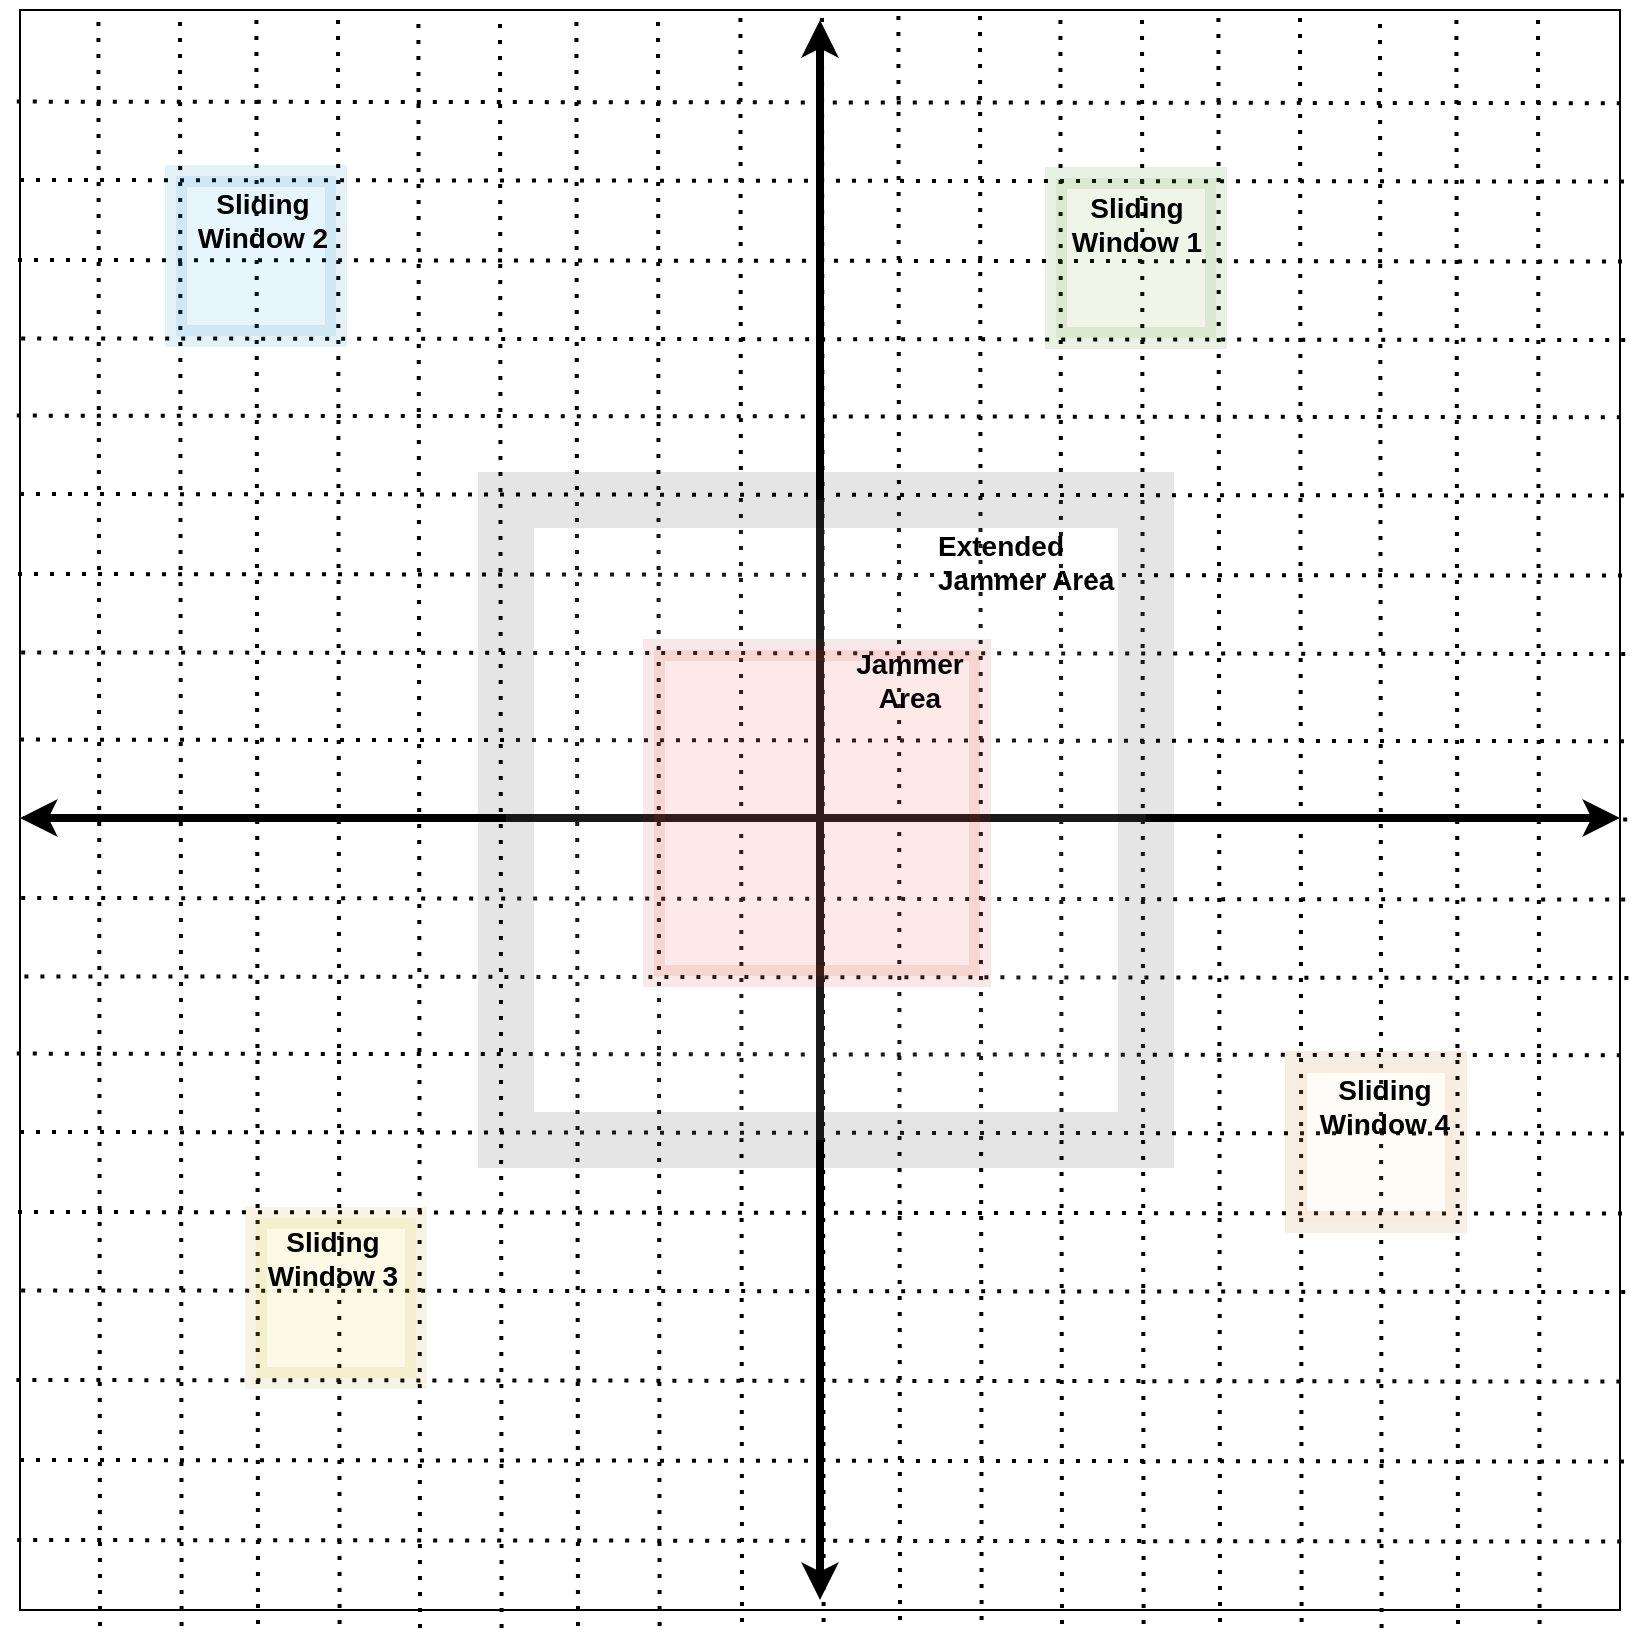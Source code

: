 <mxfile version="16.2.7" type="github">
  <diagram id="x9V3vo5HXDj5IL_ailm6" name="Page-1">
    <mxGraphModel dx="1422" dy="794" grid="1" gridSize="10" guides="1" tooltips="1" connect="1" arrows="1" fold="1" page="1" pageScale="1" pageWidth="1654" pageHeight="1169" math="0" shadow="0">
      <root>
        <mxCell id="0" />
        <mxCell id="1" parent="0" />
        <mxCell id="Q9XKaDRnh7uLaNWa5Wyn-1" value="" style="whiteSpace=wrap;html=1;aspect=fixed;" parent="1" vertex="1">
          <mxGeometry x="440" y="115" width="800" height="800" as="geometry" />
        </mxCell>
        <mxCell id="Q9XKaDRnh7uLaNWa5Wyn-3" value="" style="endArrow=none;dashed=1;html=1;dashPattern=1 3;strokeWidth=2;rounded=0;entryX=0.049;entryY=-0.005;entryDx=0;entryDy=0;entryPerimeter=0;exitX=0.05;exitY=1.005;exitDx=0;exitDy=0;exitPerimeter=0;" parent="1" edge="1">
          <mxGeometry width="50" height="50" relative="1" as="geometry">
            <mxPoint x="480" y="923" as="sourcePoint" />
            <mxPoint x="479.2" y="115" as="targetPoint" />
          </mxGeometry>
        </mxCell>
        <mxCell id="Q9XKaDRnh7uLaNWa5Wyn-4" value="" style="endArrow=none;dashed=1;html=1;dashPattern=1 3;strokeWidth=2;rounded=0;entryX=0.049;entryY=-0.005;entryDx=0;entryDy=0;entryPerimeter=0;exitX=0.05;exitY=1.005;exitDx=0;exitDy=0;exitPerimeter=0;" parent="1" edge="1">
          <mxGeometry width="50" height="50" relative="1" as="geometry">
            <mxPoint x="520.8" y="923" as="sourcePoint" />
            <mxPoint x="520.0" y="115" as="targetPoint" />
          </mxGeometry>
        </mxCell>
        <mxCell id="Q9XKaDRnh7uLaNWa5Wyn-5" value="" style="endArrow=none;dashed=1;html=1;dashPattern=1 3;strokeWidth=2;rounded=0;entryX=0.049;entryY=-0.005;entryDx=0;entryDy=0;entryPerimeter=0;exitX=0.05;exitY=1.005;exitDx=0;exitDy=0;exitPerimeter=0;" parent="1" edge="1">
          <mxGeometry width="50" height="50" relative="1" as="geometry">
            <mxPoint x="559" y="922" as="sourcePoint" />
            <mxPoint x="558.2" y="114" as="targetPoint" />
          </mxGeometry>
        </mxCell>
        <mxCell id="Q9XKaDRnh7uLaNWa5Wyn-6" value="" style="endArrow=none;dashed=1;html=1;dashPattern=1 3;strokeWidth=2;rounded=0;entryX=0.049;entryY=-0.005;entryDx=0;entryDy=0;entryPerimeter=0;exitX=0.05;exitY=1.005;exitDx=0;exitDy=0;exitPerimeter=0;" parent="1" edge="1">
          <mxGeometry width="50" height="50" relative="1" as="geometry">
            <mxPoint x="599.8" y="922" as="sourcePoint" />
            <mxPoint x="599" y="114" as="targetPoint" />
          </mxGeometry>
        </mxCell>
        <mxCell id="Q9XKaDRnh7uLaNWa5Wyn-7" value="" style="endArrow=none;dashed=1;html=1;dashPattern=1 3;strokeWidth=2;rounded=0;entryX=0.049;entryY=-0.005;entryDx=0;entryDy=0;entryPerimeter=0;exitX=0.05;exitY=1.005;exitDx=0;exitDy=0;exitPerimeter=0;" parent="1" edge="1">
          <mxGeometry width="50" height="50" relative="1" as="geometry">
            <mxPoint x="640" y="924" as="sourcePoint" />
            <mxPoint x="639.2" y="116" as="targetPoint" />
          </mxGeometry>
        </mxCell>
        <mxCell id="Q9XKaDRnh7uLaNWa5Wyn-8" value="" style="endArrow=none;dashed=1;html=1;dashPattern=1 3;strokeWidth=2;rounded=0;entryX=0.049;entryY=-0.005;entryDx=0;entryDy=0;entryPerimeter=0;exitX=0.05;exitY=1.005;exitDx=0;exitDy=0;exitPerimeter=0;" parent="1" edge="1">
          <mxGeometry width="50" height="50" relative="1" as="geometry">
            <mxPoint x="680.8" y="924" as="sourcePoint" />
            <mxPoint x="680" y="116" as="targetPoint" />
          </mxGeometry>
        </mxCell>
        <mxCell id="Q9XKaDRnh7uLaNWa5Wyn-9" value="" style="endArrow=none;dashed=1;html=1;dashPattern=1 3;strokeWidth=2;rounded=0;entryX=0.049;entryY=-0.005;entryDx=0;entryDy=0;entryPerimeter=0;exitX=0.05;exitY=1.005;exitDx=0;exitDy=0;exitPerimeter=0;" parent="1" edge="1">
          <mxGeometry width="50" height="50" relative="1" as="geometry">
            <mxPoint x="719" y="923" as="sourcePoint" />
            <mxPoint x="718.2" y="115" as="targetPoint" />
          </mxGeometry>
        </mxCell>
        <mxCell id="Q9XKaDRnh7uLaNWa5Wyn-10" value="" style="endArrow=none;dashed=1;html=1;dashPattern=1 3;strokeWidth=2;rounded=0;entryX=0.049;entryY=-0.005;entryDx=0;entryDy=0;entryPerimeter=0;exitX=0.05;exitY=1.005;exitDx=0;exitDy=0;exitPerimeter=0;" parent="1" edge="1">
          <mxGeometry width="50" height="50" relative="1" as="geometry">
            <mxPoint x="759.8" y="923" as="sourcePoint" />
            <mxPoint x="759" y="115" as="targetPoint" />
          </mxGeometry>
        </mxCell>
        <mxCell id="Q9XKaDRnh7uLaNWa5Wyn-27" value="" style="endArrow=none;dashed=1;html=1;dashPattern=1 3;strokeWidth=2;rounded=0;entryX=0.049;entryY=-0.005;entryDx=0;entryDy=0;entryPerimeter=0;exitX=0.05;exitY=1.005;exitDx=0;exitDy=0;exitPerimeter=0;" parent="1" edge="1">
          <mxGeometry width="50" height="50" relative="1" as="geometry">
            <mxPoint x="801" y="921" as="sourcePoint" />
            <mxPoint x="800.2" y="113" as="targetPoint" />
          </mxGeometry>
        </mxCell>
        <mxCell id="Q9XKaDRnh7uLaNWa5Wyn-28" value="" style="endArrow=none;dashed=1;html=1;dashPattern=1 3;strokeWidth=2;rounded=0;entryX=0.049;entryY=-0.005;entryDx=0;entryDy=0;entryPerimeter=0;exitX=0.05;exitY=1.005;exitDx=0;exitDy=0;exitPerimeter=0;" parent="1" edge="1">
          <mxGeometry width="50" height="50" relative="1" as="geometry">
            <mxPoint x="841.8" y="921" as="sourcePoint" />
            <mxPoint x="841" y="113" as="targetPoint" />
          </mxGeometry>
        </mxCell>
        <mxCell id="Q9XKaDRnh7uLaNWa5Wyn-29" value="" style="endArrow=none;dashed=1;html=1;dashPattern=1 3;strokeWidth=2;rounded=0;entryX=0.049;entryY=-0.005;entryDx=0;entryDy=0;entryPerimeter=0;exitX=0.05;exitY=1.005;exitDx=0;exitDy=0;exitPerimeter=0;" parent="1" edge="1">
          <mxGeometry width="50" height="50" relative="1" as="geometry">
            <mxPoint x="880" y="920" as="sourcePoint" />
            <mxPoint x="879.2" y="112" as="targetPoint" />
          </mxGeometry>
        </mxCell>
        <mxCell id="Q9XKaDRnh7uLaNWa5Wyn-30" value="" style="endArrow=none;dashed=1;html=1;dashPattern=1 3;strokeWidth=2;rounded=0;entryX=0.049;entryY=-0.005;entryDx=0;entryDy=0;entryPerimeter=0;exitX=0.05;exitY=1.005;exitDx=0;exitDy=0;exitPerimeter=0;" parent="1" edge="1">
          <mxGeometry width="50" height="50" relative="1" as="geometry">
            <mxPoint x="920.8" y="920" as="sourcePoint" />
            <mxPoint x="920" y="112" as="targetPoint" />
          </mxGeometry>
        </mxCell>
        <mxCell id="Q9XKaDRnh7uLaNWa5Wyn-31" value="" style="endArrow=none;dashed=1;html=1;dashPattern=1 3;strokeWidth=2;rounded=0;entryX=0.049;entryY=-0.005;entryDx=0;entryDy=0;entryPerimeter=0;exitX=0.05;exitY=1.005;exitDx=0;exitDy=0;exitPerimeter=0;" parent="1" edge="1">
          <mxGeometry width="50" height="50" relative="1" as="geometry">
            <mxPoint x="961" y="922" as="sourcePoint" />
            <mxPoint x="960.2" y="114" as="targetPoint" />
          </mxGeometry>
        </mxCell>
        <mxCell id="Q9XKaDRnh7uLaNWa5Wyn-32" value="" style="endArrow=none;dashed=1;html=1;dashPattern=1 3;strokeWidth=2;rounded=0;entryX=0.049;entryY=-0.005;entryDx=0;entryDy=0;entryPerimeter=0;exitX=0.05;exitY=1.005;exitDx=0;exitDy=0;exitPerimeter=0;" parent="1" edge="1">
          <mxGeometry width="50" height="50" relative="1" as="geometry">
            <mxPoint x="1001.8" y="922" as="sourcePoint" />
            <mxPoint x="1001" y="114" as="targetPoint" />
          </mxGeometry>
        </mxCell>
        <mxCell id="Q9XKaDRnh7uLaNWa5Wyn-33" value="" style="endArrow=none;dashed=1;html=1;dashPattern=1 3;strokeWidth=2;rounded=0;entryX=0.049;entryY=-0.005;entryDx=0;entryDy=0;entryPerimeter=0;exitX=0.05;exitY=1.005;exitDx=0;exitDy=0;exitPerimeter=0;" parent="1" edge="1">
          <mxGeometry width="50" height="50" relative="1" as="geometry">
            <mxPoint x="1040" y="921" as="sourcePoint" />
            <mxPoint x="1039.2" y="113" as="targetPoint" />
          </mxGeometry>
        </mxCell>
        <mxCell id="Q9XKaDRnh7uLaNWa5Wyn-34" value="" style="endArrow=none;dashed=1;html=1;dashPattern=1 3;strokeWidth=2;rounded=0;entryX=0.049;entryY=-0.005;entryDx=0;entryDy=0;entryPerimeter=0;exitX=0.05;exitY=1.005;exitDx=0;exitDy=0;exitPerimeter=0;" parent="1" edge="1">
          <mxGeometry width="50" height="50" relative="1" as="geometry">
            <mxPoint x="1080.8" y="921" as="sourcePoint" />
            <mxPoint x="1080" y="113" as="targetPoint" />
          </mxGeometry>
        </mxCell>
        <mxCell id="Q9XKaDRnh7uLaNWa5Wyn-37" value="" style="endArrow=none;dashed=1;html=1;dashPattern=1 3;strokeWidth=2;rounded=0;entryX=0.049;entryY=-0.005;entryDx=0;entryDy=0;entryPerimeter=0;exitX=0.05;exitY=1.005;exitDx=0;exitDy=0;exitPerimeter=0;" parent="1" edge="1">
          <mxGeometry width="50" height="50" relative="1" as="geometry">
            <mxPoint x="1120.8" y="924" as="sourcePoint" />
            <mxPoint x="1120" y="116" as="targetPoint" />
          </mxGeometry>
        </mxCell>
        <mxCell id="Q9XKaDRnh7uLaNWa5Wyn-38" value="" style="endArrow=none;dashed=1;html=1;dashPattern=1 3;strokeWidth=2;rounded=0;entryX=0.049;entryY=-0.005;entryDx=0;entryDy=0;entryPerimeter=0;exitX=0.05;exitY=1.005;exitDx=0;exitDy=0;exitPerimeter=0;" parent="1" edge="1">
          <mxGeometry width="50" height="50" relative="1" as="geometry">
            <mxPoint x="1199.8" y="922" as="sourcePoint" />
            <mxPoint x="1199" y="114" as="targetPoint" />
          </mxGeometry>
        </mxCell>
        <mxCell id="Q9XKaDRnh7uLaNWa5Wyn-39" value="" style="endArrow=none;dashed=1;html=1;dashPattern=1 3;strokeWidth=2;rounded=0;entryX=0.049;entryY=-0.005;entryDx=0;entryDy=0;entryPerimeter=0;exitX=0.05;exitY=1.005;exitDx=0;exitDy=0;exitPerimeter=0;" parent="1" edge="1">
          <mxGeometry width="50" height="50" relative="1" as="geometry">
            <mxPoint x="1159" y="922" as="sourcePoint" />
            <mxPoint x="1158.2" y="114" as="targetPoint" />
          </mxGeometry>
        </mxCell>
        <mxCell id="Q9XKaDRnh7uLaNWa5Wyn-59" value="" style="endArrow=none;dashed=1;html=1;dashPattern=1 3;strokeWidth=2;rounded=0;exitX=-0.002;exitY=0.051;exitDx=0;exitDy=0;exitPerimeter=0;entryX=1.004;entryY=0.052;entryDx=0;entryDy=0;entryPerimeter=0;" parent="1" edge="1">
          <mxGeometry width="50" height="50" relative="1" as="geometry">
            <mxPoint x="438.4" y="160.8" as="sourcePoint" />
            <mxPoint x="1243.2" y="161.6" as="targetPoint" />
          </mxGeometry>
        </mxCell>
        <mxCell id="Q9XKaDRnh7uLaNWa5Wyn-60" value="" style="endArrow=none;dashed=1;html=1;dashPattern=1 3;strokeWidth=2;rounded=0;exitX=-0.002;exitY=0.051;exitDx=0;exitDy=0;exitPerimeter=0;entryX=1.004;entryY=0.052;entryDx=0;entryDy=0;entryPerimeter=0;" parent="1" edge="1">
          <mxGeometry width="50" height="50" relative="1" as="geometry">
            <mxPoint x="440.0" y="200.0" as="sourcePoint" />
            <mxPoint x="1244.8" y="200.8" as="targetPoint" />
          </mxGeometry>
        </mxCell>
        <mxCell id="Q9XKaDRnh7uLaNWa5Wyn-61" value="" style="endArrow=none;dashed=1;html=1;dashPattern=1 3;strokeWidth=2;rounded=0;exitX=-0.002;exitY=0.051;exitDx=0;exitDy=0;exitPerimeter=0;entryX=1.004;entryY=0.052;entryDx=0;entryDy=0;entryPerimeter=0;" parent="1" edge="1">
          <mxGeometry width="50" height="50" relative="1" as="geometry">
            <mxPoint x="439.0" y="240.0" as="sourcePoint" />
            <mxPoint x="1243.8" y="240.8" as="targetPoint" />
          </mxGeometry>
        </mxCell>
        <mxCell id="Q9XKaDRnh7uLaNWa5Wyn-62" value="" style="endArrow=none;dashed=1;html=1;dashPattern=1 3;strokeWidth=2;rounded=0;exitX=-0.002;exitY=0.051;exitDx=0;exitDy=0;exitPerimeter=0;entryX=1.004;entryY=0.052;entryDx=0;entryDy=0;entryPerimeter=0;" parent="1" edge="1">
          <mxGeometry width="50" height="50" relative="1" as="geometry">
            <mxPoint x="440.6" y="279.2" as="sourcePoint" />
            <mxPoint x="1245.4" y="280.0" as="targetPoint" />
          </mxGeometry>
        </mxCell>
        <mxCell id="Q9XKaDRnh7uLaNWa5Wyn-67" value="" style="endArrow=none;dashed=1;html=1;dashPattern=1 3;strokeWidth=2;rounded=0;exitX=-0.002;exitY=0.051;exitDx=0;exitDy=0;exitPerimeter=0;entryX=1.004;entryY=0.052;entryDx=0;entryDy=0;entryPerimeter=0;" parent="1" edge="1">
          <mxGeometry width="50" height="50" relative="1" as="geometry">
            <mxPoint x="438.4" y="317.8" as="sourcePoint" />
            <mxPoint x="1243.2" y="318.6" as="targetPoint" />
          </mxGeometry>
        </mxCell>
        <mxCell id="Q9XKaDRnh7uLaNWa5Wyn-68" value="" style="endArrow=none;dashed=1;html=1;dashPattern=1 3;strokeWidth=2;rounded=0;exitX=-0.002;exitY=0.051;exitDx=0;exitDy=0;exitPerimeter=0;entryX=1.004;entryY=0.052;entryDx=0;entryDy=0;entryPerimeter=0;" parent="1" edge="1">
          <mxGeometry width="50" height="50" relative="1" as="geometry">
            <mxPoint x="440" y="357" as="sourcePoint" />
            <mxPoint x="1244.8" y="357.8" as="targetPoint" />
          </mxGeometry>
        </mxCell>
        <mxCell id="Q9XKaDRnh7uLaNWa5Wyn-69" value="" style="endArrow=none;dashed=1;html=1;dashPattern=1 3;strokeWidth=2;rounded=0;exitX=-0.002;exitY=0.051;exitDx=0;exitDy=0;exitPerimeter=0;entryX=1.004;entryY=0.052;entryDx=0;entryDy=0;entryPerimeter=0;" parent="1" edge="1">
          <mxGeometry width="50" height="50" relative="1" as="geometry">
            <mxPoint x="439" y="397" as="sourcePoint" />
            <mxPoint x="1243.8" y="397.8" as="targetPoint" />
          </mxGeometry>
        </mxCell>
        <mxCell id="Q9XKaDRnh7uLaNWa5Wyn-70" value="" style="endArrow=none;dashed=1;html=1;dashPattern=1 3;strokeWidth=2;rounded=0;exitX=-0.002;exitY=0.051;exitDx=0;exitDy=0;exitPerimeter=0;entryX=1.004;entryY=0.052;entryDx=0;entryDy=0;entryPerimeter=0;" parent="1" edge="1">
          <mxGeometry width="50" height="50" relative="1" as="geometry">
            <mxPoint x="440.6" y="436.2" as="sourcePoint" />
            <mxPoint x="1245.4" y="437" as="targetPoint" />
          </mxGeometry>
        </mxCell>
        <mxCell id="Q9XKaDRnh7uLaNWa5Wyn-72" value="" style="endArrow=none;dashed=1;html=1;dashPattern=1 3;strokeWidth=2;rounded=0;exitX=-0.002;exitY=0.051;exitDx=0;exitDy=0;exitPerimeter=0;entryX=1.004;entryY=0.052;entryDx=0;entryDy=0;entryPerimeter=0;" parent="1" edge="1">
          <mxGeometry width="50" height="50" relative="1" as="geometry">
            <mxPoint x="438.2" y="800" as="sourcePoint" />
            <mxPoint x="1243.0" y="800.8" as="targetPoint" />
          </mxGeometry>
        </mxCell>
        <mxCell id="Q9XKaDRnh7uLaNWa5Wyn-73" value="" style="endArrow=none;dashed=1;html=1;dashPattern=1 3;strokeWidth=2;rounded=0;exitX=-0.002;exitY=0.051;exitDx=0;exitDy=0;exitPerimeter=0;entryX=1.004;entryY=0.052;entryDx=0;entryDy=0;entryPerimeter=0;" parent="1" edge="1">
          <mxGeometry width="50" height="50" relative="1" as="geometry">
            <mxPoint x="440" y="840" as="sourcePoint" />
            <mxPoint x="1244.8" y="840.8" as="targetPoint" />
          </mxGeometry>
        </mxCell>
        <mxCell id="Q9XKaDRnh7uLaNWa5Wyn-74" value="" style="endArrow=none;dashed=1;html=1;dashPattern=1 3;strokeWidth=2;rounded=0;exitX=-0.002;exitY=0.051;exitDx=0;exitDy=0;exitPerimeter=0;entryX=1.004;entryY=0.052;entryDx=0;entryDy=0;entryPerimeter=0;" parent="1" edge="1">
          <mxGeometry width="50" height="50" relative="1" as="geometry">
            <mxPoint x="438.6" y="880" as="sourcePoint" />
            <mxPoint x="1243.4" y="880.8" as="targetPoint" />
          </mxGeometry>
        </mxCell>
        <mxCell id="Q9XKaDRnh7uLaNWa5Wyn-75" value="" style="endArrow=none;dashed=1;html=1;dashPattern=1 3;strokeWidth=2;rounded=0;exitX=-0.002;exitY=0.051;exitDx=0;exitDy=0;exitPerimeter=0;entryX=1.004;entryY=0.052;entryDx=0;entryDy=0;entryPerimeter=0;" parent="1" edge="1">
          <mxGeometry width="50" height="50" relative="1" as="geometry">
            <mxPoint x="438.4" y="636.8" as="sourcePoint" />
            <mxPoint x="1243.2" y="637.6" as="targetPoint" />
          </mxGeometry>
        </mxCell>
        <mxCell id="Q9XKaDRnh7uLaNWa5Wyn-76" value="" style="endArrow=none;dashed=1;html=1;dashPattern=1 3;strokeWidth=2;rounded=0;exitX=-0.002;exitY=0.051;exitDx=0;exitDy=0;exitPerimeter=0;entryX=1.004;entryY=0.052;entryDx=0;entryDy=0;entryPerimeter=0;" parent="1" edge="1">
          <mxGeometry width="50" height="50" relative="1" as="geometry">
            <mxPoint x="440" y="676" as="sourcePoint" />
            <mxPoint x="1244.8" y="676.8" as="targetPoint" />
          </mxGeometry>
        </mxCell>
        <mxCell id="Q9XKaDRnh7uLaNWa5Wyn-77" value="" style="endArrow=none;dashed=1;html=1;dashPattern=1 3;strokeWidth=2;rounded=0;exitX=-0.002;exitY=0.051;exitDx=0;exitDy=0;exitPerimeter=0;entryX=1.004;entryY=0.052;entryDx=0;entryDy=0;entryPerimeter=0;" parent="1" edge="1">
          <mxGeometry width="50" height="50" relative="1" as="geometry">
            <mxPoint x="439" y="716" as="sourcePoint" />
            <mxPoint x="1243.8" y="716.8" as="targetPoint" />
          </mxGeometry>
        </mxCell>
        <mxCell id="Q9XKaDRnh7uLaNWa5Wyn-78" value="" style="endArrow=none;dashed=1;html=1;dashPattern=1 3;strokeWidth=2;rounded=0;exitX=-0.002;exitY=0.051;exitDx=0;exitDy=0;exitPerimeter=0;entryX=1.004;entryY=0.052;entryDx=0;entryDy=0;entryPerimeter=0;" parent="1" edge="1">
          <mxGeometry width="50" height="50" relative="1" as="geometry">
            <mxPoint x="440.6" y="755.2" as="sourcePoint" />
            <mxPoint x="1245.4" y="756" as="targetPoint" />
          </mxGeometry>
        </mxCell>
        <mxCell id="Q9XKaDRnh7uLaNWa5Wyn-79" value="" style="endArrow=none;dashed=1;html=1;dashPattern=1 3;strokeWidth=2;rounded=0;exitX=-0.002;exitY=0.051;exitDx=0;exitDy=0;exitPerimeter=0;entryX=1.004;entryY=0.052;entryDx=0;entryDy=0;entryPerimeter=0;" parent="1" edge="1">
          <mxGeometry width="50" height="50" relative="1" as="geometry">
            <mxPoint x="440" y="479.8" as="sourcePoint" />
            <mxPoint x="1244.8" y="480.6" as="targetPoint" />
          </mxGeometry>
        </mxCell>
        <mxCell id="Q9XKaDRnh7uLaNWa5Wyn-80" value="" style="endArrow=none;dashed=1;html=1;dashPattern=1 3;strokeWidth=2;rounded=0;exitX=-0.002;exitY=0.051;exitDx=0;exitDy=0;exitPerimeter=0;entryX=1.004;entryY=0.052;entryDx=0;entryDy=0;entryPerimeter=0;" parent="1" edge="1">
          <mxGeometry width="50" height="50" relative="1" as="geometry">
            <mxPoint x="441.6" y="519" as="sourcePoint" />
            <mxPoint x="1246.4" y="519.8" as="targetPoint" />
          </mxGeometry>
        </mxCell>
        <mxCell id="Q9XKaDRnh7uLaNWa5Wyn-81" value="" style="endArrow=none;dashed=1;html=1;dashPattern=1 3;strokeWidth=2;rounded=0;exitX=-0.002;exitY=0.051;exitDx=0;exitDy=0;exitPerimeter=0;entryX=1.004;entryY=0.052;entryDx=0;entryDy=0;entryPerimeter=0;" parent="1" edge="1">
          <mxGeometry width="50" height="50" relative="1" as="geometry">
            <mxPoint x="440.6" y="559" as="sourcePoint" />
            <mxPoint x="1245.4" y="559.8" as="targetPoint" />
          </mxGeometry>
        </mxCell>
        <mxCell id="Q9XKaDRnh7uLaNWa5Wyn-82" value="" style="endArrow=none;dashed=1;html=1;dashPattern=1 3;strokeWidth=2;rounded=0;exitX=-0.002;exitY=0.051;exitDx=0;exitDy=0;exitPerimeter=0;entryX=1.004;entryY=0.052;entryDx=0;entryDy=0;entryPerimeter=0;" parent="1" edge="1">
          <mxGeometry width="50" height="50" relative="1" as="geometry">
            <mxPoint x="442.2" y="598.2" as="sourcePoint" />
            <mxPoint x="1247.0" y="599" as="targetPoint" />
          </mxGeometry>
        </mxCell>
        <mxCell id="Q9XKaDRnh7uLaNWa5Wyn-83" value="" style="whiteSpace=wrap;html=1;aspect=fixed;opacity=10;strokeWidth=11;fillColor=#1ba1e2;strokeColor=#006EAF;fontColor=#ffffff;" parent="1" vertex="1">
          <mxGeometry x="518" y="198" width="80" height="80" as="geometry" />
        </mxCell>
        <mxCell id="Q9XKaDRnh7uLaNWa5Wyn-87" value="" style="whiteSpace=wrap;html=1;aspect=fixed;opacity=10;strokeWidth=11;fillColor=#60a917;strokeColor=#2D7600;fontColor=#ffffff;" parent="1" vertex="1">
          <mxGeometry x="958" y="199" width="80" height="80" as="geometry" />
        </mxCell>
        <mxCell id="Q9XKaDRnh7uLaNWa5Wyn-89" value="" style="whiteSpace=wrap;html=1;aspect=fixed;opacity=10;strokeWidth=11;fillColor=#fad7ac;strokeColor=#b46504;" parent="1" vertex="1">
          <mxGeometry x="1078" y="641" width="80" height="80" as="geometry" />
        </mxCell>
        <mxCell id="Q9XKaDRnh7uLaNWa5Wyn-92" value="" style="whiteSpace=wrap;html=1;aspect=fixed;opacity=10;strokeWidth=11;fillColor=#e3c800;strokeColor=#B09500;fontColor=#000000;" parent="1" vertex="1">
          <mxGeometry x="558" y="719" width="80" height="80" as="geometry" />
        </mxCell>
        <mxCell id="Q9XKaDRnh7uLaNWa5Wyn-93" value="" style="endArrow=classic;startArrow=classic;html=1;rounded=0;strokeWidth=4;" parent="1" edge="1">
          <mxGeometry width="50" height="50" relative="1" as="geometry">
            <mxPoint x="440" y="519" as="sourcePoint" />
            <mxPoint x="1240" y="519" as="targetPoint" />
          </mxGeometry>
        </mxCell>
        <mxCell id="Q9XKaDRnh7uLaNWa5Wyn-94" value="" style="endArrow=classic;startArrow=classic;html=1;rounded=0;strokeWidth=4;" parent="1" edge="1">
          <mxGeometry width="50" height="50" relative="1" as="geometry">
            <mxPoint x="840" y="910" as="sourcePoint" />
            <mxPoint x="840" y="120" as="targetPoint" />
          </mxGeometry>
        </mxCell>
        <mxCell id="Q9XKaDRnh7uLaNWa5Wyn-95" value="" style="whiteSpace=wrap;html=1;aspect=fixed;opacity=10;strokeWidth=11;fillColor=#e51400;strokeColor=#B20000;fontColor=#ffffff;" parent="1" vertex="1">
          <mxGeometry x="757" y="435" width="163" height="163" as="geometry" />
        </mxCell>
        <mxCell id="gF0sU6cO7U2H9i24CWZ3-1" value="" style="whiteSpace=wrap;html=1;aspect=fixed;opacity=10;strokeWidth=28;fillColor=#FFFFFF;strokeColor=#000000;perimeterSpacing=0;" vertex="1" parent="1">
          <mxGeometry x="683" y="360" width="320" height="320" as="geometry" />
        </mxCell>
        <mxCell id="gF0sU6cO7U2H9i24CWZ3-3" value="Jammer&lt;br&gt;Area" style="text;html=1;strokeColor=none;fillColor=none;align=center;verticalAlign=middle;whiteSpace=wrap;rounded=0;fontSize=14;fontStyle=1" vertex="1" parent="1">
          <mxGeometry x="855" y="435" width="60" height="30" as="geometry" />
        </mxCell>
        <mxCell id="gF0sU6cO7U2H9i24CWZ3-4" value="Extended Jammer Area" style="text;html=1;strokeColor=none;fillColor=none;align=left;verticalAlign=middle;whiteSpace=wrap;rounded=0;fontSize=14;fontStyle=1" vertex="1" parent="1">
          <mxGeometry x="897" y="376" width="101" height="30" as="geometry" />
        </mxCell>
        <mxCell id="gF0sU6cO7U2H9i24CWZ3-5" value="Sliding&lt;br&gt;&lt;div style=&quot;text-align: left&quot;&gt;&lt;span&gt;Window 2&lt;/span&gt;&lt;/div&gt;" style="text;html=1;strokeColor=none;fillColor=none;align=center;verticalAlign=middle;whiteSpace=wrap;rounded=0;fontSize=14;fontStyle=1" vertex="1" parent="1">
          <mxGeometry x="525" y="205" width="73" height="30" as="geometry" />
        </mxCell>
        <mxCell id="gF0sU6cO7U2H9i24CWZ3-6" value="Sliding&lt;br&gt;&lt;div style=&quot;text-align: left&quot;&gt;&lt;span&gt;Window 1&lt;/span&gt;&lt;/div&gt;" style="text;html=1;strokeColor=none;fillColor=none;align=center;verticalAlign=middle;whiteSpace=wrap;rounded=0;fontSize=14;fontStyle=1" vertex="1" parent="1">
          <mxGeometry x="962" y="207" width="73" height="30" as="geometry" />
        </mxCell>
        <mxCell id="gF0sU6cO7U2H9i24CWZ3-7" value="Sliding&lt;br&gt;&lt;div style=&quot;text-align: left&quot;&gt;&lt;span&gt;Window 3&lt;/span&gt;&lt;/div&gt;" style="text;html=1;strokeColor=none;fillColor=none;align=center;verticalAlign=middle;whiteSpace=wrap;rounded=0;fontSize=14;fontStyle=1" vertex="1" parent="1">
          <mxGeometry x="560" y="724" width="73" height="30" as="geometry" />
        </mxCell>
        <mxCell id="gF0sU6cO7U2H9i24CWZ3-8" value="Sliding&lt;br&gt;&lt;div style=&quot;text-align: left&quot;&gt;&lt;span&gt;Window 4&lt;/span&gt;&lt;/div&gt;" style="text;html=1;strokeColor=none;fillColor=none;align=center;verticalAlign=middle;whiteSpace=wrap;rounded=0;fontSize=14;fontStyle=1" vertex="1" parent="1">
          <mxGeometry x="1086" y="648" width="73" height="30" as="geometry" />
        </mxCell>
      </root>
    </mxGraphModel>
  </diagram>
</mxfile>
